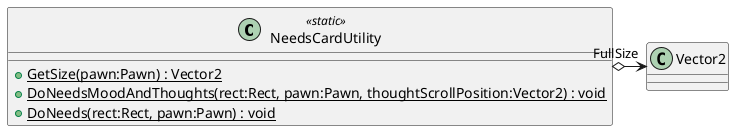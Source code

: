 @startuml
class NeedsCardUtility <<static>> {
    + {static} GetSize(pawn:Pawn) : Vector2
    + {static} DoNeedsMoodAndThoughts(rect:Rect, pawn:Pawn, thoughtScrollPosition:Vector2) : void
    + {static} DoNeeds(rect:Rect, pawn:Pawn) : void
}
NeedsCardUtility o-> "FullSize" Vector2
@enduml
